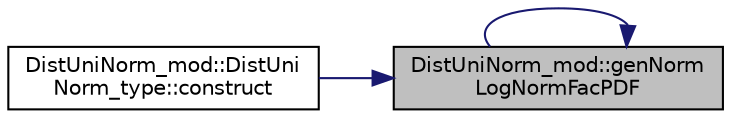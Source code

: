 digraph "DistUniNorm_mod::genNormLogNormFacPDF"
{
 // LATEX_PDF_SIZE
  edge [fontname="Helvetica",fontsize="10",labelfontname="Helvetica",labelfontsize="10"];
  node [fontname="Helvetica",fontsize="10",shape=record];
  rankdir="RL";
  Node1 [label="DistUniNorm_mod::genNorm\lLogNormFacPDF",height=0.2,width=0.4,color="black", fillcolor="grey75", style="filled", fontcolor="black",tooltip="Generate the natural logarithm of the normalization factor of the Probability Density Function (PDF) ..."];
  Node1 -> Node2 [dir="back",color="midnightblue",fontsize="10",style="solid",fontname="Helvetica"];
  Node2 [label="DistUniNorm_mod::DistUni\lNorm_type::construct",height=0.2,width=0.4,color="black", fillcolor="white", style="filled",URL="$structDistUniNorm__mod_1_1DistUniNorm__type.html#a9b53b3333495537e95b1004e6b90b614",tooltip="Generate an object of type DistUniNorm_type containing the properties and methods for a Normal distri..."];
  Node1 -> Node1 [dir="back",color="midnightblue",fontsize="10",style="solid",fontname="Helvetica"];
}
